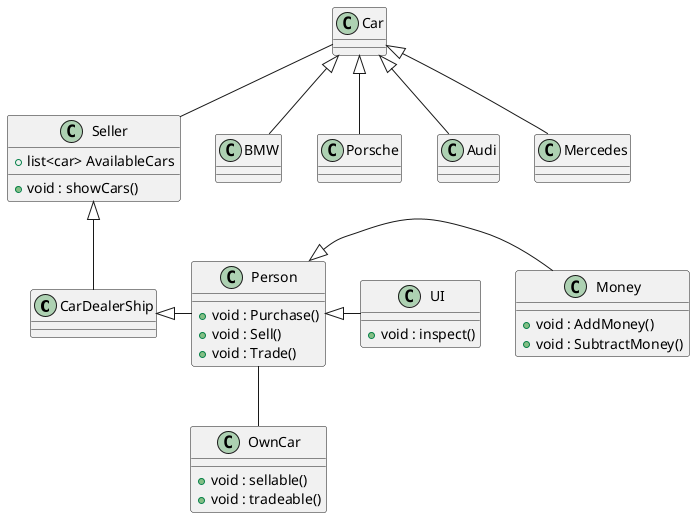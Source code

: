@startuml

class CarDealerShip{

}

class Car{

}
class Seller {
    + list<car> AvailableCars
    + void : showCars()
    
}

class BMW{

}

class Porsche{

}

class Audi{

}

class Mercedes{

}

class OwnCar {
    +void : sellable()
    +void : tradeable()
}


BMW -up-|> Car
Porsche -up-|> Car
Audi -up-|> Car 
Mercedes -up-|> Car 
CarDealerShip -up-|> Seller
Seller -up- Car


class Person {
    +void : Purchase()
    +void : Sell()
    +void : Trade()
}

class Money {
    +void : AddMoney()
    +void : SubtractMoney() 
}
class UI{
    +void : inspect()
}

Person -left-|> CarDealerShip 
Person <|-right- Money
Person -down- OwnCar
UI -left-|> Person

@enduml